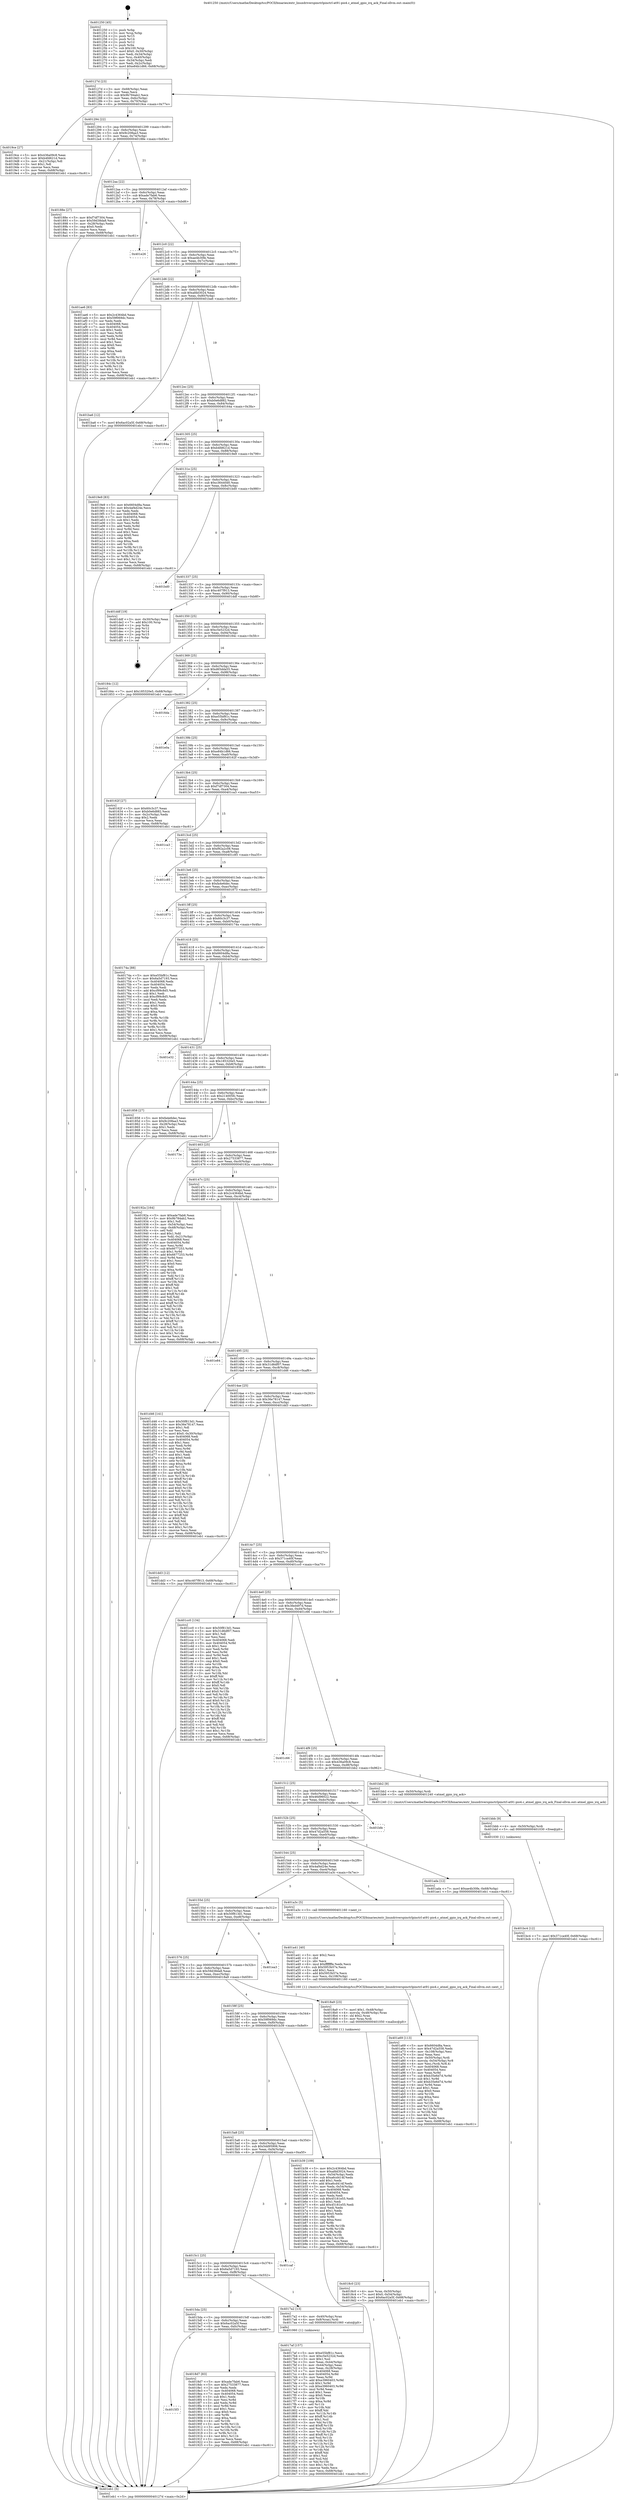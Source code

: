 digraph "0x401250" {
  label = "0x401250 (/mnt/c/Users/mathe/Desktop/tcc/POCII/binaries/extr_linuxdriverspinctrlpinctrl-at91-pio4.c_atmel_gpio_irq_ack_Final-ollvm.out::main(0))"
  labelloc = "t"
  node[shape=record]

  Entry [label="",width=0.3,height=0.3,shape=circle,fillcolor=black,style=filled]
  "0x40127d" [label="{
     0x40127d [23]\l
     | [instrs]\l
     &nbsp;&nbsp;0x40127d \<+3\>: mov -0x68(%rbp),%eax\l
     &nbsp;&nbsp;0x401280 \<+2\>: mov %eax,%ecx\l
     &nbsp;&nbsp;0x401282 \<+6\>: sub $0x9b784ab2,%ecx\l
     &nbsp;&nbsp;0x401288 \<+3\>: mov %eax,-0x6c(%rbp)\l
     &nbsp;&nbsp;0x40128b \<+3\>: mov %ecx,-0x70(%rbp)\l
     &nbsp;&nbsp;0x40128e \<+6\>: je 00000000004019ce \<main+0x77e\>\l
  }"]
  "0x4019ce" [label="{
     0x4019ce [27]\l
     | [instrs]\l
     &nbsp;&nbsp;0x4019ce \<+5\>: mov $0x436a09c8,%eax\l
     &nbsp;&nbsp;0x4019d3 \<+5\>: mov $0xb4fd621d,%ecx\l
     &nbsp;&nbsp;0x4019d8 \<+3\>: mov -0x21(%rbp),%dl\l
     &nbsp;&nbsp;0x4019db \<+3\>: test $0x1,%dl\l
     &nbsp;&nbsp;0x4019de \<+3\>: cmovne %ecx,%eax\l
     &nbsp;&nbsp;0x4019e1 \<+3\>: mov %eax,-0x68(%rbp)\l
     &nbsp;&nbsp;0x4019e4 \<+5\>: jmp 0000000000401eb1 \<main+0xc61\>\l
  }"]
  "0x401294" [label="{
     0x401294 [22]\l
     | [instrs]\l
     &nbsp;&nbsp;0x401294 \<+5\>: jmp 0000000000401299 \<main+0x49\>\l
     &nbsp;&nbsp;0x401299 \<+3\>: mov -0x6c(%rbp),%eax\l
     &nbsp;&nbsp;0x40129c \<+5\>: sub $0x9c208aa3,%eax\l
     &nbsp;&nbsp;0x4012a1 \<+3\>: mov %eax,-0x74(%rbp)\l
     &nbsp;&nbsp;0x4012a4 \<+6\>: je 000000000040188e \<main+0x63e\>\l
  }"]
  Exit [label="",width=0.3,height=0.3,shape=circle,fillcolor=black,style=filled,peripheries=2]
  "0x40188e" [label="{
     0x40188e [27]\l
     | [instrs]\l
     &nbsp;&nbsp;0x40188e \<+5\>: mov $0xf7df7304,%eax\l
     &nbsp;&nbsp;0x401893 \<+5\>: mov $0x59d38da8,%ecx\l
     &nbsp;&nbsp;0x401898 \<+3\>: mov -0x28(%rbp),%edx\l
     &nbsp;&nbsp;0x40189b \<+3\>: cmp $0x0,%edx\l
     &nbsp;&nbsp;0x40189e \<+3\>: cmove %ecx,%eax\l
     &nbsp;&nbsp;0x4018a1 \<+3\>: mov %eax,-0x68(%rbp)\l
     &nbsp;&nbsp;0x4018a4 \<+5\>: jmp 0000000000401eb1 \<main+0xc61\>\l
  }"]
  "0x4012aa" [label="{
     0x4012aa [22]\l
     | [instrs]\l
     &nbsp;&nbsp;0x4012aa \<+5\>: jmp 00000000004012af \<main+0x5f\>\l
     &nbsp;&nbsp;0x4012af \<+3\>: mov -0x6c(%rbp),%eax\l
     &nbsp;&nbsp;0x4012b2 \<+5\>: sub $0xade7fab6,%eax\l
     &nbsp;&nbsp;0x4012b7 \<+3\>: mov %eax,-0x78(%rbp)\l
     &nbsp;&nbsp;0x4012ba \<+6\>: je 0000000000401e26 \<main+0xbd6\>\l
  }"]
  "0x401bc4" [label="{
     0x401bc4 [12]\l
     | [instrs]\l
     &nbsp;&nbsp;0x401bc4 \<+7\>: movl $0x371ca40f,-0x68(%rbp)\l
     &nbsp;&nbsp;0x401bcb \<+5\>: jmp 0000000000401eb1 \<main+0xc61\>\l
  }"]
  "0x401e26" [label="{
     0x401e26\l
  }", style=dashed]
  "0x4012c0" [label="{
     0x4012c0 [22]\l
     | [instrs]\l
     &nbsp;&nbsp;0x4012c0 \<+5\>: jmp 00000000004012c5 \<main+0x75\>\l
     &nbsp;&nbsp;0x4012c5 \<+3\>: mov -0x6c(%rbp),%eax\l
     &nbsp;&nbsp;0x4012c8 \<+5\>: sub $0xae4b30fe,%eax\l
     &nbsp;&nbsp;0x4012cd \<+3\>: mov %eax,-0x7c(%rbp)\l
     &nbsp;&nbsp;0x4012d0 \<+6\>: je 0000000000401ae6 \<main+0x896\>\l
  }"]
  "0x401bbb" [label="{
     0x401bbb [9]\l
     | [instrs]\l
     &nbsp;&nbsp;0x401bbb \<+4\>: mov -0x50(%rbp),%rdi\l
     &nbsp;&nbsp;0x401bbf \<+5\>: call 0000000000401030 \<free@plt\>\l
     | [calls]\l
     &nbsp;&nbsp;0x401030 \{1\} (unknown)\l
  }"]
  "0x401ae6" [label="{
     0x401ae6 [83]\l
     | [instrs]\l
     &nbsp;&nbsp;0x401ae6 \<+5\>: mov $0x2c4364bd,%eax\l
     &nbsp;&nbsp;0x401aeb \<+5\>: mov $0x59f069dc,%ecx\l
     &nbsp;&nbsp;0x401af0 \<+2\>: xor %edx,%edx\l
     &nbsp;&nbsp;0x401af2 \<+7\>: mov 0x404068,%esi\l
     &nbsp;&nbsp;0x401af9 \<+7\>: mov 0x404054,%edi\l
     &nbsp;&nbsp;0x401b00 \<+3\>: sub $0x1,%edx\l
     &nbsp;&nbsp;0x401b03 \<+3\>: mov %esi,%r8d\l
     &nbsp;&nbsp;0x401b06 \<+3\>: add %edx,%r8d\l
     &nbsp;&nbsp;0x401b09 \<+4\>: imul %r8d,%esi\l
     &nbsp;&nbsp;0x401b0d \<+3\>: and $0x1,%esi\l
     &nbsp;&nbsp;0x401b10 \<+3\>: cmp $0x0,%esi\l
     &nbsp;&nbsp;0x401b13 \<+4\>: sete %r9b\l
     &nbsp;&nbsp;0x401b17 \<+3\>: cmp $0xa,%edi\l
     &nbsp;&nbsp;0x401b1a \<+4\>: setl %r10b\l
     &nbsp;&nbsp;0x401b1e \<+3\>: mov %r9b,%r11b\l
     &nbsp;&nbsp;0x401b21 \<+3\>: and %r10b,%r11b\l
     &nbsp;&nbsp;0x401b24 \<+3\>: xor %r10b,%r9b\l
     &nbsp;&nbsp;0x401b27 \<+3\>: or %r9b,%r11b\l
     &nbsp;&nbsp;0x401b2a \<+4\>: test $0x1,%r11b\l
     &nbsp;&nbsp;0x401b2e \<+3\>: cmovne %ecx,%eax\l
     &nbsp;&nbsp;0x401b31 \<+3\>: mov %eax,-0x68(%rbp)\l
     &nbsp;&nbsp;0x401b34 \<+5\>: jmp 0000000000401eb1 \<main+0xc61\>\l
  }"]
  "0x4012d6" [label="{
     0x4012d6 [22]\l
     | [instrs]\l
     &nbsp;&nbsp;0x4012d6 \<+5\>: jmp 00000000004012db \<main+0x8b\>\l
     &nbsp;&nbsp;0x4012db \<+3\>: mov -0x6c(%rbp),%eax\l
     &nbsp;&nbsp;0x4012de \<+5\>: sub $0xafdd3024,%eax\l
     &nbsp;&nbsp;0x4012e3 \<+3\>: mov %eax,-0x80(%rbp)\l
     &nbsp;&nbsp;0x4012e6 \<+6\>: je 0000000000401ba6 \<main+0x956\>\l
  }"]
  "0x401a69" [label="{
     0x401a69 [113]\l
     | [instrs]\l
     &nbsp;&nbsp;0x401a69 \<+5\>: mov $0x6604d8a,%ecx\l
     &nbsp;&nbsp;0x401a6e \<+5\>: mov $0x47d2a558,%edx\l
     &nbsp;&nbsp;0x401a73 \<+6\>: mov -0x108(%rbp),%esi\l
     &nbsp;&nbsp;0x401a79 \<+3\>: imul %eax,%esi\l
     &nbsp;&nbsp;0x401a7c \<+4\>: mov -0x50(%rbp),%rdi\l
     &nbsp;&nbsp;0x401a80 \<+4\>: movslq -0x54(%rbp),%r8\l
     &nbsp;&nbsp;0x401a84 \<+4\>: mov %esi,(%rdi,%r8,4)\l
     &nbsp;&nbsp;0x401a88 \<+7\>: mov 0x404068,%eax\l
     &nbsp;&nbsp;0x401a8f \<+7\>: mov 0x404054,%esi\l
     &nbsp;&nbsp;0x401a96 \<+3\>: mov %eax,%r9d\l
     &nbsp;&nbsp;0x401a99 \<+7\>: sub $0xb35e6d7d,%r9d\l
     &nbsp;&nbsp;0x401aa0 \<+4\>: sub $0x1,%r9d\l
     &nbsp;&nbsp;0x401aa4 \<+7\>: add $0xb35e6d7d,%r9d\l
     &nbsp;&nbsp;0x401aab \<+4\>: imul %r9d,%eax\l
     &nbsp;&nbsp;0x401aaf \<+3\>: and $0x1,%eax\l
     &nbsp;&nbsp;0x401ab2 \<+3\>: cmp $0x0,%eax\l
     &nbsp;&nbsp;0x401ab5 \<+4\>: sete %r10b\l
     &nbsp;&nbsp;0x401ab9 \<+3\>: cmp $0xa,%esi\l
     &nbsp;&nbsp;0x401abc \<+4\>: setl %r11b\l
     &nbsp;&nbsp;0x401ac0 \<+3\>: mov %r10b,%bl\l
     &nbsp;&nbsp;0x401ac3 \<+3\>: and %r11b,%bl\l
     &nbsp;&nbsp;0x401ac6 \<+3\>: xor %r11b,%r10b\l
     &nbsp;&nbsp;0x401ac9 \<+3\>: or %r10b,%bl\l
     &nbsp;&nbsp;0x401acc \<+3\>: test $0x1,%bl\l
     &nbsp;&nbsp;0x401acf \<+3\>: cmovne %edx,%ecx\l
     &nbsp;&nbsp;0x401ad2 \<+3\>: mov %ecx,-0x68(%rbp)\l
     &nbsp;&nbsp;0x401ad5 \<+5\>: jmp 0000000000401eb1 \<main+0xc61\>\l
  }"]
  "0x401ba6" [label="{
     0x401ba6 [12]\l
     | [instrs]\l
     &nbsp;&nbsp;0x401ba6 \<+7\>: movl $0x6ac02a5f,-0x68(%rbp)\l
     &nbsp;&nbsp;0x401bad \<+5\>: jmp 0000000000401eb1 \<main+0xc61\>\l
  }"]
  "0x4012ec" [label="{
     0x4012ec [25]\l
     | [instrs]\l
     &nbsp;&nbsp;0x4012ec \<+5\>: jmp 00000000004012f1 \<main+0xa1\>\l
     &nbsp;&nbsp;0x4012f1 \<+3\>: mov -0x6c(%rbp),%eax\l
     &nbsp;&nbsp;0x4012f4 \<+5\>: sub $0xb0e6d882,%eax\l
     &nbsp;&nbsp;0x4012f9 \<+6\>: mov %eax,-0x84(%rbp)\l
     &nbsp;&nbsp;0x4012ff \<+6\>: je 000000000040164a \<main+0x3fa\>\l
  }"]
  "0x401a41" [label="{
     0x401a41 [40]\l
     | [instrs]\l
     &nbsp;&nbsp;0x401a41 \<+5\>: mov $0x2,%ecx\l
     &nbsp;&nbsp;0x401a46 \<+1\>: cltd\l
     &nbsp;&nbsp;0x401a47 \<+2\>: idiv %ecx\l
     &nbsp;&nbsp;0x401a49 \<+6\>: imul $0xfffffffe,%edx,%ecx\l
     &nbsp;&nbsp;0x401a4f \<+6\>: sub $0x5953b57e,%ecx\l
     &nbsp;&nbsp;0x401a55 \<+3\>: add $0x1,%ecx\l
     &nbsp;&nbsp;0x401a58 \<+6\>: add $0x5953b57e,%ecx\l
     &nbsp;&nbsp;0x401a5e \<+6\>: mov %ecx,-0x108(%rbp)\l
     &nbsp;&nbsp;0x401a64 \<+5\>: call 0000000000401160 \<next_i\>\l
     | [calls]\l
     &nbsp;&nbsp;0x401160 \{1\} (/mnt/c/Users/mathe/Desktop/tcc/POCII/binaries/extr_linuxdriverspinctrlpinctrl-at91-pio4.c_atmel_gpio_irq_ack_Final-ollvm.out::next_i)\l
  }"]
  "0x40164a" [label="{
     0x40164a\l
  }", style=dashed]
  "0x401305" [label="{
     0x401305 [25]\l
     | [instrs]\l
     &nbsp;&nbsp;0x401305 \<+5\>: jmp 000000000040130a \<main+0xba\>\l
     &nbsp;&nbsp;0x40130a \<+3\>: mov -0x6c(%rbp),%eax\l
     &nbsp;&nbsp;0x40130d \<+5\>: sub $0xb4fd621d,%eax\l
     &nbsp;&nbsp;0x401312 \<+6\>: mov %eax,-0x88(%rbp)\l
     &nbsp;&nbsp;0x401318 \<+6\>: je 00000000004019e9 \<main+0x799\>\l
  }"]
  "0x4015f3" [label="{
     0x4015f3\l
  }", style=dashed]
  "0x4019e9" [label="{
     0x4019e9 [83]\l
     | [instrs]\l
     &nbsp;&nbsp;0x4019e9 \<+5\>: mov $0x6604d8a,%eax\l
     &nbsp;&nbsp;0x4019ee \<+5\>: mov $0x4af4d24e,%ecx\l
     &nbsp;&nbsp;0x4019f3 \<+2\>: xor %edx,%edx\l
     &nbsp;&nbsp;0x4019f5 \<+7\>: mov 0x404068,%esi\l
     &nbsp;&nbsp;0x4019fc \<+7\>: mov 0x404054,%edi\l
     &nbsp;&nbsp;0x401a03 \<+3\>: sub $0x1,%edx\l
     &nbsp;&nbsp;0x401a06 \<+3\>: mov %esi,%r8d\l
     &nbsp;&nbsp;0x401a09 \<+3\>: add %edx,%r8d\l
     &nbsp;&nbsp;0x401a0c \<+4\>: imul %r8d,%esi\l
     &nbsp;&nbsp;0x401a10 \<+3\>: and $0x1,%esi\l
     &nbsp;&nbsp;0x401a13 \<+3\>: cmp $0x0,%esi\l
     &nbsp;&nbsp;0x401a16 \<+4\>: sete %r9b\l
     &nbsp;&nbsp;0x401a1a \<+3\>: cmp $0xa,%edi\l
     &nbsp;&nbsp;0x401a1d \<+4\>: setl %r10b\l
     &nbsp;&nbsp;0x401a21 \<+3\>: mov %r9b,%r11b\l
     &nbsp;&nbsp;0x401a24 \<+3\>: and %r10b,%r11b\l
     &nbsp;&nbsp;0x401a27 \<+3\>: xor %r10b,%r9b\l
     &nbsp;&nbsp;0x401a2a \<+3\>: or %r9b,%r11b\l
     &nbsp;&nbsp;0x401a2d \<+4\>: test $0x1,%r11b\l
     &nbsp;&nbsp;0x401a31 \<+3\>: cmovne %ecx,%eax\l
     &nbsp;&nbsp;0x401a34 \<+3\>: mov %eax,-0x68(%rbp)\l
     &nbsp;&nbsp;0x401a37 \<+5\>: jmp 0000000000401eb1 \<main+0xc61\>\l
  }"]
  "0x40131e" [label="{
     0x40131e [25]\l
     | [instrs]\l
     &nbsp;&nbsp;0x40131e \<+5\>: jmp 0000000000401323 \<main+0xd3\>\l
     &nbsp;&nbsp;0x401323 \<+3\>: mov -0x6c(%rbp),%eax\l
     &nbsp;&nbsp;0x401326 \<+5\>: sub $0xc36440d0,%eax\l
     &nbsp;&nbsp;0x40132b \<+6\>: mov %eax,-0x8c(%rbp)\l
     &nbsp;&nbsp;0x401331 \<+6\>: je 0000000000401bd0 \<main+0x980\>\l
  }"]
  "0x4018d7" [label="{
     0x4018d7 [83]\l
     | [instrs]\l
     &nbsp;&nbsp;0x4018d7 \<+5\>: mov $0xade7fab6,%eax\l
     &nbsp;&nbsp;0x4018dc \<+5\>: mov $0x27533877,%ecx\l
     &nbsp;&nbsp;0x4018e1 \<+2\>: xor %edx,%edx\l
     &nbsp;&nbsp;0x4018e3 \<+7\>: mov 0x404068,%esi\l
     &nbsp;&nbsp;0x4018ea \<+7\>: mov 0x404054,%edi\l
     &nbsp;&nbsp;0x4018f1 \<+3\>: sub $0x1,%edx\l
     &nbsp;&nbsp;0x4018f4 \<+3\>: mov %esi,%r8d\l
     &nbsp;&nbsp;0x4018f7 \<+3\>: add %edx,%r8d\l
     &nbsp;&nbsp;0x4018fa \<+4\>: imul %r8d,%esi\l
     &nbsp;&nbsp;0x4018fe \<+3\>: and $0x1,%esi\l
     &nbsp;&nbsp;0x401901 \<+3\>: cmp $0x0,%esi\l
     &nbsp;&nbsp;0x401904 \<+4\>: sete %r9b\l
     &nbsp;&nbsp;0x401908 \<+3\>: cmp $0xa,%edi\l
     &nbsp;&nbsp;0x40190b \<+4\>: setl %r10b\l
     &nbsp;&nbsp;0x40190f \<+3\>: mov %r9b,%r11b\l
     &nbsp;&nbsp;0x401912 \<+3\>: and %r10b,%r11b\l
     &nbsp;&nbsp;0x401915 \<+3\>: xor %r10b,%r9b\l
     &nbsp;&nbsp;0x401918 \<+3\>: or %r9b,%r11b\l
     &nbsp;&nbsp;0x40191b \<+4\>: test $0x1,%r11b\l
     &nbsp;&nbsp;0x40191f \<+3\>: cmovne %ecx,%eax\l
     &nbsp;&nbsp;0x401922 \<+3\>: mov %eax,-0x68(%rbp)\l
     &nbsp;&nbsp;0x401925 \<+5\>: jmp 0000000000401eb1 \<main+0xc61\>\l
  }"]
  "0x401bd0" [label="{
     0x401bd0\l
  }", style=dashed]
  "0x401337" [label="{
     0x401337 [25]\l
     | [instrs]\l
     &nbsp;&nbsp;0x401337 \<+5\>: jmp 000000000040133c \<main+0xec\>\l
     &nbsp;&nbsp;0x40133c \<+3\>: mov -0x6c(%rbp),%eax\l
     &nbsp;&nbsp;0x40133f \<+5\>: sub $0xc407f913,%eax\l
     &nbsp;&nbsp;0x401344 \<+6\>: mov %eax,-0x90(%rbp)\l
     &nbsp;&nbsp;0x40134a \<+6\>: je 0000000000401ddf \<main+0xb8f\>\l
  }"]
  "0x4018c0" [label="{
     0x4018c0 [23]\l
     | [instrs]\l
     &nbsp;&nbsp;0x4018c0 \<+4\>: mov %rax,-0x50(%rbp)\l
     &nbsp;&nbsp;0x4018c4 \<+7\>: movl $0x0,-0x54(%rbp)\l
     &nbsp;&nbsp;0x4018cb \<+7\>: movl $0x6ac02a5f,-0x68(%rbp)\l
     &nbsp;&nbsp;0x4018d2 \<+5\>: jmp 0000000000401eb1 \<main+0xc61\>\l
  }"]
  "0x401ddf" [label="{
     0x401ddf [19]\l
     | [instrs]\l
     &nbsp;&nbsp;0x401ddf \<+3\>: mov -0x30(%rbp),%eax\l
     &nbsp;&nbsp;0x401de2 \<+7\>: add $0x100,%rsp\l
     &nbsp;&nbsp;0x401de9 \<+1\>: pop %rbx\l
     &nbsp;&nbsp;0x401dea \<+2\>: pop %r12\l
     &nbsp;&nbsp;0x401dec \<+2\>: pop %r14\l
     &nbsp;&nbsp;0x401dee \<+2\>: pop %r15\l
     &nbsp;&nbsp;0x401df0 \<+1\>: pop %rbp\l
     &nbsp;&nbsp;0x401df1 \<+1\>: ret\l
  }"]
  "0x401350" [label="{
     0x401350 [25]\l
     | [instrs]\l
     &nbsp;&nbsp;0x401350 \<+5\>: jmp 0000000000401355 \<main+0x105\>\l
     &nbsp;&nbsp;0x401355 \<+3\>: mov -0x6c(%rbp),%eax\l
     &nbsp;&nbsp;0x401358 \<+5\>: sub $0xc5e5232d,%eax\l
     &nbsp;&nbsp;0x40135d \<+6\>: mov %eax,-0x94(%rbp)\l
     &nbsp;&nbsp;0x401363 \<+6\>: je 000000000040184c \<main+0x5fc\>\l
  }"]
  "0x4017af" [label="{
     0x4017af [157]\l
     | [instrs]\l
     &nbsp;&nbsp;0x4017af \<+5\>: mov $0xe55bf81c,%ecx\l
     &nbsp;&nbsp;0x4017b4 \<+5\>: mov $0xc5e5232d,%edx\l
     &nbsp;&nbsp;0x4017b9 \<+3\>: mov $0x1,%sil\l
     &nbsp;&nbsp;0x4017bc \<+3\>: mov %eax,-0x44(%rbp)\l
     &nbsp;&nbsp;0x4017bf \<+3\>: mov -0x44(%rbp),%eax\l
     &nbsp;&nbsp;0x4017c2 \<+3\>: mov %eax,-0x28(%rbp)\l
     &nbsp;&nbsp;0x4017c5 \<+7\>: mov 0x404068,%eax\l
     &nbsp;&nbsp;0x4017cc \<+8\>: mov 0x404054,%r8d\l
     &nbsp;&nbsp;0x4017d4 \<+3\>: mov %eax,%r9d\l
     &nbsp;&nbsp;0x4017d7 \<+7\>: add $0xe3960403,%r9d\l
     &nbsp;&nbsp;0x4017de \<+4\>: sub $0x1,%r9d\l
     &nbsp;&nbsp;0x4017e2 \<+7\>: sub $0xe3960403,%r9d\l
     &nbsp;&nbsp;0x4017e9 \<+4\>: imul %r9d,%eax\l
     &nbsp;&nbsp;0x4017ed \<+3\>: and $0x1,%eax\l
     &nbsp;&nbsp;0x4017f0 \<+3\>: cmp $0x0,%eax\l
     &nbsp;&nbsp;0x4017f3 \<+4\>: sete %r10b\l
     &nbsp;&nbsp;0x4017f7 \<+4\>: cmp $0xa,%r8d\l
     &nbsp;&nbsp;0x4017fb \<+4\>: setl %r11b\l
     &nbsp;&nbsp;0x4017ff \<+3\>: mov %r10b,%bl\l
     &nbsp;&nbsp;0x401802 \<+3\>: xor $0xff,%bl\l
     &nbsp;&nbsp;0x401805 \<+3\>: mov %r11b,%r14b\l
     &nbsp;&nbsp;0x401808 \<+4\>: xor $0xff,%r14b\l
     &nbsp;&nbsp;0x40180c \<+4\>: xor $0x1,%sil\l
     &nbsp;&nbsp;0x401810 \<+3\>: mov %bl,%r15b\l
     &nbsp;&nbsp;0x401813 \<+4\>: and $0xff,%r15b\l
     &nbsp;&nbsp;0x401817 \<+3\>: and %sil,%r10b\l
     &nbsp;&nbsp;0x40181a \<+3\>: mov %r14b,%r12b\l
     &nbsp;&nbsp;0x40181d \<+4\>: and $0xff,%r12b\l
     &nbsp;&nbsp;0x401821 \<+3\>: and %sil,%r11b\l
     &nbsp;&nbsp;0x401824 \<+3\>: or %r10b,%r15b\l
     &nbsp;&nbsp;0x401827 \<+3\>: or %r11b,%r12b\l
     &nbsp;&nbsp;0x40182a \<+3\>: xor %r12b,%r15b\l
     &nbsp;&nbsp;0x40182d \<+3\>: or %r14b,%bl\l
     &nbsp;&nbsp;0x401830 \<+3\>: xor $0xff,%bl\l
     &nbsp;&nbsp;0x401833 \<+4\>: or $0x1,%sil\l
     &nbsp;&nbsp;0x401837 \<+3\>: and %sil,%bl\l
     &nbsp;&nbsp;0x40183a \<+3\>: or %bl,%r15b\l
     &nbsp;&nbsp;0x40183d \<+4\>: test $0x1,%r15b\l
     &nbsp;&nbsp;0x401841 \<+3\>: cmovne %edx,%ecx\l
     &nbsp;&nbsp;0x401844 \<+3\>: mov %ecx,-0x68(%rbp)\l
     &nbsp;&nbsp;0x401847 \<+5\>: jmp 0000000000401eb1 \<main+0xc61\>\l
  }"]
  "0x40184c" [label="{
     0x40184c [12]\l
     | [instrs]\l
     &nbsp;&nbsp;0x40184c \<+7\>: movl $0x185320e5,-0x68(%rbp)\l
     &nbsp;&nbsp;0x401853 \<+5\>: jmp 0000000000401eb1 \<main+0xc61\>\l
  }"]
  "0x401369" [label="{
     0x401369 [25]\l
     | [instrs]\l
     &nbsp;&nbsp;0x401369 \<+5\>: jmp 000000000040136e \<main+0x11e\>\l
     &nbsp;&nbsp;0x40136e \<+3\>: mov -0x6c(%rbp),%eax\l
     &nbsp;&nbsp;0x401371 \<+5\>: sub $0xd65dda55,%eax\l
     &nbsp;&nbsp;0x401376 \<+6\>: mov %eax,-0x98(%rbp)\l
     &nbsp;&nbsp;0x40137c \<+6\>: je 00000000004016da \<main+0x48a\>\l
  }"]
  "0x4015da" [label="{
     0x4015da [25]\l
     | [instrs]\l
     &nbsp;&nbsp;0x4015da \<+5\>: jmp 00000000004015df \<main+0x38f\>\l
     &nbsp;&nbsp;0x4015df \<+3\>: mov -0x6c(%rbp),%eax\l
     &nbsp;&nbsp;0x4015e2 \<+5\>: sub $0x6ac02a5f,%eax\l
     &nbsp;&nbsp;0x4015e7 \<+6\>: mov %eax,-0xfc(%rbp)\l
     &nbsp;&nbsp;0x4015ed \<+6\>: je 00000000004018d7 \<main+0x687\>\l
  }"]
  "0x4016da" [label="{
     0x4016da\l
  }", style=dashed]
  "0x401382" [label="{
     0x401382 [25]\l
     | [instrs]\l
     &nbsp;&nbsp;0x401382 \<+5\>: jmp 0000000000401387 \<main+0x137\>\l
     &nbsp;&nbsp;0x401387 \<+3\>: mov -0x6c(%rbp),%eax\l
     &nbsp;&nbsp;0x40138a \<+5\>: sub $0xe55bf81c,%eax\l
     &nbsp;&nbsp;0x40138f \<+6\>: mov %eax,-0x9c(%rbp)\l
     &nbsp;&nbsp;0x401395 \<+6\>: je 0000000000401e0a \<main+0xbba\>\l
  }"]
  "0x4017a2" [label="{
     0x4017a2 [13]\l
     | [instrs]\l
     &nbsp;&nbsp;0x4017a2 \<+4\>: mov -0x40(%rbp),%rax\l
     &nbsp;&nbsp;0x4017a6 \<+4\>: mov 0x8(%rax),%rdi\l
     &nbsp;&nbsp;0x4017aa \<+5\>: call 0000000000401060 \<atoi@plt\>\l
     | [calls]\l
     &nbsp;&nbsp;0x401060 \{1\} (unknown)\l
  }"]
  "0x401e0a" [label="{
     0x401e0a\l
  }", style=dashed]
  "0x40139b" [label="{
     0x40139b [25]\l
     | [instrs]\l
     &nbsp;&nbsp;0x40139b \<+5\>: jmp 00000000004013a0 \<main+0x150\>\l
     &nbsp;&nbsp;0x4013a0 \<+3\>: mov -0x6c(%rbp),%eax\l
     &nbsp;&nbsp;0x4013a3 \<+5\>: sub $0xe84b1d66,%eax\l
     &nbsp;&nbsp;0x4013a8 \<+6\>: mov %eax,-0xa0(%rbp)\l
     &nbsp;&nbsp;0x4013ae \<+6\>: je 000000000040162f \<main+0x3df\>\l
  }"]
  "0x4015c1" [label="{
     0x4015c1 [25]\l
     | [instrs]\l
     &nbsp;&nbsp;0x4015c1 \<+5\>: jmp 00000000004015c6 \<main+0x376\>\l
     &nbsp;&nbsp;0x4015c6 \<+3\>: mov -0x6c(%rbp),%eax\l
     &nbsp;&nbsp;0x4015c9 \<+5\>: sub $0x6a5d7193,%eax\l
     &nbsp;&nbsp;0x4015ce \<+6\>: mov %eax,-0xf8(%rbp)\l
     &nbsp;&nbsp;0x4015d4 \<+6\>: je 00000000004017a2 \<main+0x552\>\l
  }"]
  "0x40162f" [label="{
     0x40162f [27]\l
     | [instrs]\l
     &nbsp;&nbsp;0x40162f \<+5\>: mov $0x60c3c37,%eax\l
     &nbsp;&nbsp;0x401634 \<+5\>: mov $0xb0e6d882,%ecx\l
     &nbsp;&nbsp;0x401639 \<+3\>: mov -0x2c(%rbp),%edx\l
     &nbsp;&nbsp;0x40163c \<+3\>: cmp $0x2,%edx\l
     &nbsp;&nbsp;0x40163f \<+3\>: cmovne %ecx,%eax\l
     &nbsp;&nbsp;0x401642 \<+3\>: mov %eax,-0x68(%rbp)\l
     &nbsp;&nbsp;0x401645 \<+5\>: jmp 0000000000401eb1 \<main+0xc61\>\l
  }"]
  "0x4013b4" [label="{
     0x4013b4 [25]\l
     | [instrs]\l
     &nbsp;&nbsp;0x4013b4 \<+5\>: jmp 00000000004013b9 \<main+0x169\>\l
     &nbsp;&nbsp;0x4013b9 \<+3\>: mov -0x6c(%rbp),%eax\l
     &nbsp;&nbsp;0x4013bc \<+5\>: sub $0xf7df7304,%eax\l
     &nbsp;&nbsp;0x4013c1 \<+6\>: mov %eax,-0xa4(%rbp)\l
     &nbsp;&nbsp;0x4013c7 \<+6\>: je 0000000000401ca3 \<main+0xa53\>\l
  }"]
  "0x401eb1" [label="{
     0x401eb1 [5]\l
     | [instrs]\l
     &nbsp;&nbsp;0x401eb1 \<+5\>: jmp 000000000040127d \<main+0x2d\>\l
  }"]
  "0x401250" [label="{
     0x401250 [45]\l
     | [instrs]\l
     &nbsp;&nbsp;0x401250 \<+1\>: push %rbp\l
     &nbsp;&nbsp;0x401251 \<+3\>: mov %rsp,%rbp\l
     &nbsp;&nbsp;0x401254 \<+2\>: push %r15\l
     &nbsp;&nbsp;0x401256 \<+2\>: push %r14\l
     &nbsp;&nbsp;0x401258 \<+2\>: push %r12\l
     &nbsp;&nbsp;0x40125a \<+1\>: push %rbx\l
     &nbsp;&nbsp;0x40125b \<+7\>: sub $0x100,%rsp\l
     &nbsp;&nbsp;0x401262 \<+7\>: movl $0x0,-0x30(%rbp)\l
     &nbsp;&nbsp;0x401269 \<+3\>: mov %edi,-0x34(%rbp)\l
     &nbsp;&nbsp;0x40126c \<+4\>: mov %rsi,-0x40(%rbp)\l
     &nbsp;&nbsp;0x401270 \<+3\>: mov -0x34(%rbp),%edi\l
     &nbsp;&nbsp;0x401273 \<+3\>: mov %edi,-0x2c(%rbp)\l
     &nbsp;&nbsp;0x401276 \<+7\>: movl $0xe84b1d66,-0x68(%rbp)\l
  }"]
  "0x401caf" [label="{
     0x401caf\l
  }", style=dashed]
  "0x401ca3" [label="{
     0x401ca3\l
  }", style=dashed]
  "0x4013cd" [label="{
     0x4013cd [25]\l
     | [instrs]\l
     &nbsp;&nbsp;0x4013cd \<+5\>: jmp 00000000004013d2 \<main+0x182\>\l
     &nbsp;&nbsp;0x4013d2 \<+3\>: mov -0x6c(%rbp),%eax\l
     &nbsp;&nbsp;0x4013d5 \<+5\>: sub $0xf92a2c08,%eax\l
     &nbsp;&nbsp;0x4013da \<+6\>: mov %eax,-0xa8(%rbp)\l
     &nbsp;&nbsp;0x4013e0 \<+6\>: je 0000000000401c85 \<main+0xa35\>\l
  }"]
  "0x4015a8" [label="{
     0x4015a8 [25]\l
     | [instrs]\l
     &nbsp;&nbsp;0x4015a8 \<+5\>: jmp 00000000004015ad \<main+0x35d\>\l
     &nbsp;&nbsp;0x4015ad \<+3\>: mov -0x6c(%rbp),%eax\l
     &nbsp;&nbsp;0x4015b0 \<+5\>: sub $0x5dd95906,%eax\l
     &nbsp;&nbsp;0x4015b5 \<+6\>: mov %eax,-0xf4(%rbp)\l
     &nbsp;&nbsp;0x4015bb \<+6\>: je 0000000000401caf \<main+0xa5f\>\l
  }"]
  "0x401c85" [label="{
     0x401c85\l
  }", style=dashed]
  "0x4013e6" [label="{
     0x4013e6 [25]\l
     | [instrs]\l
     &nbsp;&nbsp;0x4013e6 \<+5\>: jmp 00000000004013eb \<main+0x19b\>\l
     &nbsp;&nbsp;0x4013eb \<+3\>: mov -0x6c(%rbp),%eax\l
     &nbsp;&nbsp;0x4013ee \<+5\>: sub $0xfa4e6dec,%eax\l
     &nbsp;&nbsp;0x4013f3 \<+6\>: mov %eax,-0xac(%rbp)\l
     &nbsp;&nbsp;0x4013f9 \<+6\>: je 0000000000401873 \<main+0x623\>\l
  }"]
  "0x401b39" [label="{
     0x401b39 [109]\l
     | [instrs]\l
     &nbsp;&nbsp;0x401b39 \<+5\>: mov $0x2c4364bd,%eax\l
     &nbsp;&nbsp;0x401b3e \<+5\>: mov $0xafdd3024,%ecx\l
     &nbsp;&nbsp;0x401b43 \<+3\>: mov -0x54(%rbp),%edx\l
     &nbsp;&nbsp;0x401b46 \<+6\>: sub $0xa6cd414f,%edx\l
     &nbsp;&nbsp;0x401b4c \<+3\>: add $0x1,%edx\l
     &nbsp;&nbsp;0x401b4f \<+6\>: add $0xa6cd414f,%edx\l
     &nbsp;&nbsp;0x401b55 \<+3\>: mov %edx,-0x54(%rbp)\l
     &nbsp;&nbsp;0x401b58 \<+7\>: mov 0x404068,%edx\l
     &nbsp;&nbsp;0x401b5f \<+7\>: mov 0x404054,%esi\l
     &nbsp;&nbsp;0x401b66 \<+2\>: mov %edx,%edi\l
     &nbsp;&nbsp;0x401b68 \<+6\>: sub $0x45181e55,%edi\l
     &nbsp;&nbsp;0x401b6e \<+3\>: sub $0x1,%edi\l
     &nbsp;&nbsp;0x401b71 \<+6\>: add $0x45181e55,%edi\l
     &nbsp;&nbsp;0x401b77 \<+3\>: imul %edi,%edx\l
     &nbsp;&nbsp;0x401b7a \<+3\>: and $0x1,%edx\l
     &nbsp;&nbsp;0x401b7d \<+3\>: cmp $0x0,%edx\l
     &nbsp;&nbsp;0x401b80 \<+4\>: sete %r8b\l
     &nbsp;&nbsp;0x401b84 \<+3\>: cmp $0xa,%esi\l
     &nbsp;&nbsp;0x401b87 \<+4\>: setl %r9b\l
     &nbsp;&nbsp;0x401b8b \<+3\>: mov %r8b,%r10b\l
     &nbsp;&nbsp;0x401b8e \<+3\>: and %r9b,%r10b\l
     &nbsp;&nbsp;0x401b91 \<+3\>: xor %r9b,%r8b\l
     &nbsp;&nbsp;0x401b94 \<+3\>: or %r8b,%r10b\l
     &nbsp;&nbsp;0x401b97 \<+4\>: test $0x1,%r10b\l
     &nbsp;&nbsp;0x401b9b \<+3\>: cmovne %ecx,%eax\l
     &nbsp;&nbsp;0x401b9e \<+3\>: mov %eax,-0x68(%rbp)\l
     &nbsp;&nbsp;0x401ba1 \<+5\>: jmp 0000000000401eb1 \<main+0xc61\>\l
  }"]
  "0x401873" [label="{
     0x401873\l
  }", style=dashed]
  "0x4013ff" [label="{
     0x4013ff [25]\l
     | [instrs]\l
     &nbsp;&nbsp;0x4013ff \<+5\>: jmp 0000000000401404 \<main+0x1b4\>\l
     &nbsp;&nbsp;0x401404 \<+3\>: mov -0x6c(%rbp),%eax\l
     &nbsp;&nbsp;0x401407 \<+5\>: sub $0x60c3c37,%eax\l
     &nbsp;&nbsp;0x40140c \<+6\>: mov %eax,-0xb0(%rbp)\l
     &nbsp;&nbsp;0x401412 \<+6\>: je 000000000040174a \<main+0x4fa\>\l
  }"]
  "0x40158f" [label="{
     0x40158f [25]\l
     | [instrs]\l
     &nbsp;&nbsp;0x40158f \<+5\>: jmp 0000000000401594 \<main+0x344\>\l
     &nbsp;&nbsp;0x401594 \<+3\>: mov -0x6c(%rbp),%eax\l
     &nbsp;&nbsp;0x401597 \<+5\>: sub $0x59f069dc,%eax\l
     &nbsp;&nbsp;0x40159c \<+6\>: mov %eax,-0xf0(%rbp)\l
     &nbsp;&nbsp;0x4015a2 \<+6\>: je 0000000000401b39 \<main+0x8e9\>\l
  }"]
  "0x40174a" [label="{
     0x40174a [88]\l
     | [instrs]\l
     &nbsp;&nbsp;0x40174a \<+5\>: mov $0xe55bf81c,%eax\l
     &nbsp;&nbsp;0x40174f \<+5\>: mov $0x6a5d7193,%ecx\l
     &nbsp;&nbsp;0x401754 \<+7\>: mov 0x404068,%edx\l
     &nbsp;&nbsp;0x40175b \<+7\>: mov 0x404054,%esi\l
     &nbsp;&nbsp;0x401762 \<+2\>: mov %edx,%edi\l
     &nbsp;&nbsp;0x401764 \<+6\>: add $0xcf99c8d5,%edi\l
     &nbsp;&nbsp;0x40176a \<+3\>: sub $0x1,%edi\l
     &nbsp;&nbsp;0x40176d \<+6\>: sub $0xcf99c8d5,%edi\l
     &nbsp;&nbsp;0x401773 \<+3\>: imul %edi,%edx\l
     &nbsp;&nbsp;0x401776 \<+3\>: and $0x1,%edx\l
     &nbsp;&nbsp;0x401779 \<+3\>: cmp $0x0,%edx\l
     &nbsp;&nbsp;0x40177c \<+4\>: sete %r8b\l
     &nbsp;&nbsp;0x401780 \<+3\>: cmp $0xa,%esi\l
     &nbsp;&nbsp;0x401783 \<+4\>: setl %r9b\l
     &nbsp;&nbsp;0x401787 \<+3\>: mov %r8b,%r10b\l
     &nbsp;&nbsp;0x40178a \<+3\>: and %r9b,%r10b\l
     &nbsp;&nbsp;0x40178d \<+3\>: xor %r9b,%r8b\l
     &nbsp;&nbsp;0x401790 \<+3\>: or %r8b,%r10b\l
     &nbsp;&nbsp;0x401793 \<+4\>: test $0x1,%r10b\l
     &nbsp;&nbsp;0x401797 \<+3\>: cmovne %ecx,%eax\l
     &nbsp;&nbsp;0x40179a \<+3\>: mov %eax,-0x68(%rbp)\l
     &nbsp;&nbsp;0x40179d \<+5\>: jmp 0000000000401eb1 \<main+0xc61\>\l
  }"]
  "0x401418" [label="{
     0x401418 [25]\l
     | [instrs]\l
     &nbsp;&nbsp;0x401418 \<+5\>: jmp 000000000040141d \<main+0x1cd\>\l
     &nbsp;&nbsp;0x40141d \<+3\>: mov -0x6c(%rbp),%eax\l
     &nbsp;&nbsp;0x401420 \<+5\>: sub $0x6604d8a,%eax\l
     &nbsp;&nbsp;0x401425 \<+6\>: mov %eax,-0xb4(%rbp)\l
     &nbsp;&nbsp;0x40142b \<+6\>: je 0000000000401e32 \<main+0xbe2\>\l
  }"]
  "0x4018a9" [label="{
     0x4018a9 [23]\l
     | [instrs]\l
     &nbsp;&nbsp;0x4018a9 \<+7\>: movl $0x1,-0x48(%rbp)\l
     &nbsp;&nbsp;0x4018b0 \<+4\>: movslq -0x48(%rbp),%rax\l
     &nbsp;&nbsp;0x4018b4 \<+4\>: shl $0x2,%rax\l
     &nbsp;&nbsp;0x4018b8 \<+3\>: mov %rax,%rdi\l
     &nbsp;&nbsp;0x4018bb \<+5\>: call 0000000000401050 \<malloc@plt\>\l
     | [calls]\l
     &nbsp;&nbsp;0x401050 \{1\} (unknown)\l
  }"]
  "0x401e32" [label="{
     0x401e32\l
  }", style=dashed]
  "0x401431" [label="{
     0x401431 [25]\l
     | [instrs]\l
     &nbsp;&nbsp;0x401431 \<+5\>: jmp 0000000000401436 \<main+0x1e6\>\l
     &nbsp;&nbsp;0x401436 \<+3\>: mov -0x6c(%rbp),%eax\l
     &nbsp;&nbsp;0x401439 \<+5\>: sub $0x185320e5,%eax\l
     &nbsp;&nbsp;0x40143e \<+6\>: mov %eax,-0xb8(%rbp)\l
     &nbsp;&nbsp;0x401444 \<+6\>: je 0000000000401858 \<main+0x608\>\l
  }"]
  "0x401576" [label="{
     0x401576 [25]\l
     | [instrs]\l
     &nbsp;&nbsp;0x401576 \<+5\>: jmp 000000000040157b \<main+0x32b\>\l
     &nbsp;&nbsp;0x40157b \<+3\>: mov -0x6c(%rbp),%eax\l
     &nbsp;&nbsp;0x40157e \<+5\>: sub $0x59d38da8,%eax\l
     &nbsp;&nbsp;0x401583 \<+6\>: mov %eax,-0xec(%rbp)\l
     &nbsp;&nbsp;0x401589 \<+6\>: je 00000000004018a9 \<main+0x659\>\l
  }"]
  "0x401858" [label="{
     0x401858 [27]\l
     | [instrs]\l
     &nbsp;&nbsp;0x401858 \<+5\>: mov $0xfa4e6dec,%eax\l
     &nbsp;&nbsp;0x40185d \<+5\>: mov $0x9c208aa3,%ecx\l
     &nbsp;&nbsp;0x401862 \<+3\>: mov -0x28(%rbp),%edx\l
     &nbsp;&nbsp;0x401865 \<+3\>: cmp $0x1,%edx\l
     &nbsp;&nbsp;0x401868 \<+3\>: cmovl %ecx,%eax\l
     &nbsp;&nbsp;0x40186b \<+3\>: mov %eax,-0x68(%rbp)\l
     &nbsp;&nbsp;0x40186e \<+5\>: jmp 0000000000401eb1 \<main+0xc61\>\l
  }"]
  "0x40144a" [label="{
     0x40144a [25]\l
     | [instrs]\l
     &nbsp;&nbsp;0x40144a \<+5\>: jmp 000000000040144f \<main+0x1ff\>\l
     &nbsp;&nbsp;0x40144f \<+3\>: mov -0x6c(%rbp),%eax\l
     &nbsp;&nbsp;0x401452 \<+5\>: sub $0x214005fc,%eax\l
     &nbsp;&nbsp;0x401457 \<+6\>: mov %eax,-0xbc(%rbp)\l
     &nbsp;&nbsp;0x40145d \<+6\>: je 000000000040173e \<main+0x4ee\>\l
  }"]
  "0x401ea3" [label="{
     0x401ea3\l
  }", style=dashed]
  "0x40173e" [label="{
     0x40173e\l
  }", style=dashed]
  "0x401463" [label="{
     0x401463 [25]\l
     | [instrs]\l
     &nbsp;&nbsp;0x401463 \<+5\>: jmp 0000000000401468 \<main+0x218\>\l
     &nbsp;&nbsp;0x401468 \<+3\>: mov -0x6c(%rbp),%eax\l
     &nbsp;&nbsp;0x40146b \<+5\>: sub $0x27533877,%eax\l
     &nbsp;&nbsp;0x401470 \<+6\>: mov %eax,-0xc0(%rbp)\l
     &nbsp;&nbsp;0x401476 \<+6\>: je 000000000040192a \<main+0x6da\>\l
  }"]
  "0x40155d" [label="{
     0x40155d [25]\l
     | [instrs]\l
     &nbsp;&nbsp;0x40155d \<+5\>: jmp 0000000000401562 \<main+0x312\>\l
     &nbsp;&nbsp;0x401562 \<+3\>: mov -0x6c(%rbp),%eax\l
     &nbsp;&nbsp;0x401565 \<+5\>: sub $0x50f813d1,%eax\l
     &nbsp;&nbsp;0x40156a \<+6\>: mov %eax,-0xe8(%rbp)\l
     &nbsp;&nbsp;0x401570 \<+6\>: je 0000000000401ea3 \<main+0xc53\>\l
  }"]
  "0x40192a" [label="{
     0x40192a [164]\l
     | [instrs]\l
     &nbsp;&nbsp;0x40192a \<+5\>: mov $0xade7fab6,%eax\l
     &nbsp;&nbsp;0x40192f \<+5\>: mov $0x9b784ab2,%ecx\l
     &nbsp;&nbsp;0x401934 \<+2\>: mov $0x1,%dl\l
     &nbsp;&nbsp;0x401936 \<+3\>: mov -0x54(%rbp),%esi\l
     &nbsp;&nbsp;0x401939 \<+3\>: cmp -0x48(%rbp),%esi\l
     &nbsp;&nbsp;0x40193c \<+4\>: setl %dil\l
     &nbsp;&nbsp;0x401940 \<+4\>: and $0x1,%dil\l
     &nbsp;&nbsp;0x401944 \<+4\>: mov %dil,-0x21(%rbp)\l
     &nbsp;&nbsp;0x401948 \<+7\>: mov 0x404068,%esi\l
     &nbsp;&nbsp;0x40194f \<+8\>: mov 0x404054,%r8d\l
     &nbsp;&nbsp;0x401957 \<+3\>: mov %esi,%r9d\l
     &nbsp;&nbsp;0x40195a \<+7\>: sub $0x6677253,%r9d\l
     &nbsp;&nbsp;0x401961 \<+4\>: sub $0x1,%r9d\l
     &nbsp;&nbsp;0x401965 \<+7\>: add $0x6677253,%r9d\l
     &nbsp;&nbsp;0x40196c \<+4\>: imul %r9d,%esi\l
     &nbsp;&nbsp;0x401970 \<+3\>: and $0x1,%esi\l
     &nbsp;&nbsp;0x401973 \<+3\>: cmp $0x0,%esi\l
     &nbsp;&nbsp;0x401976 \<+4\>: sete %dil\l
     &nbsp;&nbsp;0x40197a \<+4\>: cmp $0xa,%r8d\l
     &nbsp;&nbsp;0x40197e \<+4\>: setl %r10b\l
     &nbsp;&nbsp;0x401982 \<+3\>: mov %dil,%r11b\l
     &nbsp;&nbsp;0x401985 \<+4\>: xor $0xff,%r11b\l
     &nbsp;&nbsp;0x401989 \<+3\>: mov %r10b,%bl\l
     &nbsp;&nbsp;0x40198c \<+3\>: xor $0xff,%bl\l
     &nbsp;&nbsp;0x40198f \<+3\>: xor $0x1,%dl\l
     &nbsp;&nbsp;0x401992 \<+3\>: mov %r11b,%r14b\l
     &nbsp;&nbsp;0x401995 \<+4\>: and $0xff,%r14b\l
     &nbsp;&nbsp;0x401999 \<+3\>: and %dl,%dil\l
     &nbsp;&nbsp;0x40199c \<+3\>: mov %bl,%r15b\l
     &nbsp;&nbsp;0x40199f \<+4\>: and $0xff,%r15b\l
     &nbsp;&nbsp;0x4019a3 \<+3\>: and %dl,%r10b\l
     &nbsp;&nbsp;0x4019a6 \<+3\>: or %dil,%r14b\l
     &nbsp;&nbsp;0x4019a9 \<+3\>: or %r10b,%r15b\l
     &nbsp;&nbsp;0x4019ac \<+3\>: xor %r15b,%r14b\l
     &nbsp;&nbsp;0x4019af \<+3\>: or %bl,%r11b\l
     &nbsp;&nbsp;0x4019b2 \<+4\>: xor $0xff,%r11b\l
     &nbsp;&nbsp;0x4019b6 \<+3\>: or $0x1,%dl\l
     &nbsp;&nbsp;0x4019b9 \<+3\>: and %dl,%r11b\l
     &nbsp;&nbsp;0x4019bc \<+3\>: or %r11b,%r14b\l
     &nbsp;&nbsp;0x4019bf \<+4\>: test $0x1,%r14b\l
     &nbsp;&nbsp;0x4019c3 \<+3\>: cmovne %ecx,%eax\l
     &nbsp;&nbsp;0x4019c6 \<+3\>: mov %eax,-0x68(%rbp)\l
     &nbsp;&nbsp;0x4019c9 \<+5\>: jmp 0000000000401eb1 \<main+0xc61\>\l
  }"]
  "0x40147c" [label="{
     0x40147c [25]\l
     | [instrs]\l
     &nbsp;&nbsp;0x40147c \<+5\>: jmp 0000000000401481 \<main+0x231\>\l
     &nbsp;&nbsp;0x401481 \<+3\>: mov -0x6c(%rbp),%eax\l
     &nbsp;&nbsp;0x401484 \<+5\>: sub $0x2c4364bd,%eax\l
     &nbsp;&nbsp;0x401489 \<+6\>: mov %eax,-0xc4(%rbp)\l
     &nbsp;&nbsp;0x40148f \<+6\>: je 0000000000401e84 \<main+0xc34\>\l
  }"]
  "0x401a3c" [label="{
     0x401a3c [5]\l
     | [instrs]\l
     &nbsp;&nbsp;0x401a3c \<+5\>: call 0000000000401160 \<next_i\>\l
     | [calls]\l
     &nbsp;&nbsp;0x401160 \{1\} (/mnt/c/Users/mathe/Desktop/tcc/POCII/binaries/extr_linuxdriverspinctrlpinctrl-at91-pio4.c_atmel_gpio_irq_ack_Final-ollvm.out::next_i)\l
  }"]
  "0x401e84" [label="{
     0x401e84\l
  }", style=dashed]
  "0x401495" [label="{
     0x401495 [25]\l
     | [instrs]\l
     &nbsp;&nbsp;0x401495 \<+5\>: jmp 000000000040149a \<main+0x24a\>\l
     &nbsp;&nbsp;0x40149a \<+3\>: mov -0x6c(%rbp),%eax\l
     &nbsp;&nbsp;0x40149d \<+5\>: sub $0x31d6df07,%eax\l
     &nbsp;&nbsp;0x4014a2 \<+6\>: mov %eax,-0xc8(%rbp)\l
     &nbsp;&nbsp;0x4014a8 \<+6\>: je 0000000000401d46 \<main+0xaf6\>\l
  }"]
  "0x401544" [label="{
     0x401544 [25]\l
     | [instrs]\l
     &nbsp;&nbsp;0x401544 \<+5\>: jmp 0000000000401549 \<main+0x2f9\>\l
     &nbsp;&nbsp;0x401549 \<+3\>: mov -0x6c(%rbp),%eax\l
     &nbsp;&nbsp;0x40154c \<+5\>: sub $0x4af4d24e,%eax\l
     &nbsp;&nbsp;0x401551 \<+6\>: mov %eax,-0xe4(%rbp)\l
     &nbsp;&nbsp;0x401557 \<+6\>: je 0000000000401a3c \<main+0x7ec\>\l
  }"]
  "0x401d46" [label="{
     0x401d46 [141]\l
     | [instrs]\l
     &nbsp;&nbsp;0x401d46 \<+5\>: mov $0x50f813d1,%eax\l
     &nbsp;&nbsp;0x401d4b \<+5\>: mov $0x36e78147,%ecx\l
     &nbsp;&nbsp;0x401d50 \<+2\>: mov $0x1,%dl\l
     &nbsp;&nbsp;0x401d52 \<+2\>: xor %esi,%esi\l
     &nbsp;&nbsp;0x401d54 \<+7\>: movl $0x0,-0x30(%rbp)\l
     &nbsp;&nbsp;0x401d5b \<+7\>: mov 0x404068,%edi\l
     &nbsp;&nbsp;0x401d62 \<+8\>: mov 0x404054,%r8d\l
     &nbsp;&nbsp;0x401d6a \<+3\>: sub $0x1,%esi\l
     &nbsp;&nbsp;0x401d6d \<+3\>: mov %edi,%r9d\l
     &nbsp;&nbsp;0x401d70 \<+3\>: add %esi,%r9d\l
     &nbsp;&nbsp;0x401d73 \<+4\>: imul %r9d,%edi\l
     &nbsp;&nbsp;0x401d77 \<+3\>: and $0x1,%edi\l
     &nbsp;&nbsp;0x401d7a \<+3\>: cmp $0x0,%edi\l
     &nbsp;&nbsp;0x401d7d \<+4\>: sete %r10b\l
     &nbsp;&nbsp;0x401d81 \<+4\>: cmp $0xa,%r8d\l
     &nbsp;&nbsp;0x401d85 \<+4\>: setl %r11b\l
     &nbsp;&nbsp;0x401d89 \<+3\>: mov %r10b,%bl\l
     &nbsp;&nbsp;0x401d8c \<+3\>: xor $0xff,%bl\l
     &nbsp;&nbsp;0x401d8f \<+3\>: mov %r11b,%r14b\l
     &nbsp;&nbsp;0x401d92 \<+4\>: xor $0xff,%r14b\l
     &nbsp;&nbsp;0x401d96 \<+3\>: xor $0x0,%dl\l
     &nbsp;&nbsp;0x401d99 \<+3\>: mov %bl,%r15b\l
     &nbsp;&nbsp;0x401d9c \<+4\>: and $0x0,%r15b\l
     &nbsp;&nbsp;0x401da0 \<+3\>: and %dl,%r10b\l
     &nbsp;&nbsp;0x401da3 \<+3\>: mov %r14b,%r12b\l
     &nbsp;&nbsp;0x401da6 \<+4\>: and $0x0,%r12b\l
     &nbsp;&nbsp;0x401daa \<+3\>: and %dl,%r11b\l
     &nbsp;&nbsp;0x401dad \<+3\>: or %r10b,%r15b\l
     &nbsp;&nbsp;0x401db0 \<+3\>: or %r11b,%r12b\l
     &nbsp;&nbsp;0x401db3 \<+3\>: xor %r12b,%r15b\l
     &nbsp;&nbsp;0x401db6 \<+3\>: or %r14b,%bl\l
     &nbsp;&nbsp;0x401db9 \<+3\>: xor $0xff,%bl\l
     &nbsp;&nbsp;0x401dbc \<+3\>: or $0x0,%dl\l
     &nbsp;&nbsp;0x401dbf \<+2\>: and %dl,%bl\l
     &nbsp;&nbsp;0x401dc1 \<+3\>: or %bl,%r15b\l
     &nbsp;&nbsp;0x401dc4 \<+4\>: test $0x1,%r15b\l
     &nbsp;&nbsp;0x401dc8 \<+3\>: cmovne %ecx,%eax\l
     &nbsp;&nbsp;0x401dcb \<+3\>: mov %eax,-0x68(%rbp)\l
     &nbsp;&nbsp;0x401dce \<+5\>: jmp 0000000000401eb1 \<main+0xc61\>\l
  }"]
  "0x4014ae" [label="{
     0x4014ae [25]\l
     | [instrs]\l
     &nbsp;&nbsp;0x4014ae \<+5\>: jmp 00000000004014b3 \<main+0x263\>\l
     &nbsp;&nbsp;0x4014b3 \<+3\>: mov -0x6c(%rbp),%eax\l
     &nbsp;&nbsp;0x4014b6 \<+5\>: sub $0x36e78147,%eax\l
     &nbsp;&nbsp;0x4014bb \<+6\>: mov %eax,-0xcc(%rbp)\l
     &nbsp;&nbsp;0x4014c1 \<+6\>: je 0000000000401dd3 \<main+0xb83\>\l
  }"]
  "0x401ada" [label="{
     0x401ada [12]\l
     | [instrs]\l
     &nbsp;&nbsp;0x401ada \<+7\>: movl $0xae4b30fe,-0x68(%rbp)\l
     &nbsp;&nbsp;0x401ae1 \<+5\>: jmp 0000000000401eb1 \<main+0xc61\>\l
  }"]
  "0x401dd3" [label="{
     0x401dd3 [12]\l
     | [instrs]\l
     &nbsp;&nbsp;0x401dd3 \<+7\>: movl $0xc407f913,-0x68(%rbp)\l
     &nbsp;&nbsp;0x401dda \<+5\>: jmp 0000000000401eb1 \<main+0xc61\>\l
  }"]
  "0x4014c7" [label="{
     0x4014c7 [25]\l
     | [instrs]\l
     &nbsp;&nbsp;0x4014c7 \<+5\>: jmp 00000000004014cc \<main+0x27c\>\l
     &nbsp;&nbsp;0x4014cc \<+3\>: mov -0x6c(%rbp),%eax\l
     &nbsp;&nbsp;0x4014cf \<+5\>: sub $0x371ca40f,%eax\l
     &nbsp;&nbsp;0x4014d4 \<+6\>: mov %eax,-0xd0(%rbp)\l
     &nbsp;&nbsp;0x4014da \<+6\>: je 0000000000401cc0 \<main+0xa70\>\l
  }"]
  "0x40152b" [label="{
     0x40152b [25]\l
     | [instrs]\l
     &nbsp;&nbsp;0x40152b \<+5\>: jmp 0000000000401530 \<main+0x2e0\>\l
     &nbsp;&nbsp;0x401530 \<+3\>: mov -0x6c(%rbp),%eax\l
     &nbsp;&nbsp;0x401533 \<+5\>: sub $0x47d2a558,%eax\l
     &nbsp;&nbsp;0x401538 \<+6\>: mov %eax,-0xe0(%rbp)\l
     &nbsp;&nbsp;0x40153e \<+6\>: je 0000000000401ada \<main+0x88a\>\l
  }"]
  "0x401cc0" [label="{
     0x401cc0 [134]\l
     | [instrs]\l
     &nbsp;&nbsp;0x401cc0 \<+5\>: mov $0x50f813d1,%eax\l
     &nbsp;&nbsp;0x401cc5 \<+5\>: mov $0x31d6df07,%ecx\l
     &nbsp;&nbsp;0x401cca \<+2\>: mov $0x1,%dl\l
     &nbsp;&nbsp;0x401ccc \<+2\>: xor %esi,%esi\l
     &nbsp;&nbsp;0x401cce \<+7\>: mov 0x404068,%edi\l
     &nbsp;&nbsp;0x401cd5 \<+8\>: mov 0x404054,%r8d\l
     &nbsp;&nbsp;0x401cdd \<+3\>: sub $0x1,%esi\l
     &nbsp;&nbsp;0x401ce0 \<+3\>: mov %edi,%r9d\l
     &nbsp;&nbsp;0x401ce3 \<+3\>: add %esi,%r9d\l
     &nbsp;&nbsp;0x401ce6 \<+4\>: imul %r9d,%edi\l
     &nbsp;&nbsp;0x401cea \<+3\>: and $0x1,%edi\l
     &nbsp;&nbsp;0x401ced \<+3\>: cmp $0x0,%edi\l
     &nbsp;&nbsp;0x401cf0 \<+4\>: sete %r10b\l
     &nbsp;&nbsp;0x401cf4 \<+4\>: cmp $0xa,%r8d\l
     &nbsp;&nbsp;0x401cf8 \<+4\>: setl %r11b\l
     &nbsp;&nbsp;0x401cfc \<+3\>: mov %r10b,%bl\l
     &nbsp;&nbsp;0x401cff \<+3\>: xor $0xff,%bl\l
     &nbsp;&nbsp;0x401d02 \<+3\>: mov %r11b,%r14b\l
     &nbsp;&nbsp;0x401d05 \<+4\>: xor $0xff,%r14b\l
     &nbsp;&nbsp;0x401d09 \<+3\>: xor $0x0,%dl\l
     &nbsp;&nbsp;0x401d0c \<+3\>: mov %bl,%r15b\l
     &nbsp;&nbsp;0x401d0f \<+4\>: and $0x0,%r15b\l
     &nbsp;&nbsp;0x401d13 \<+3\>: and %dl,%r10b\l
     &nbsp;&nbsp;0x401d16 \<+3\>: mov %r14b,%r12b\l
     &nbsp;&nbsp;0x401d19 \<+4\>: and $0x0,%r12b\l
     &nbsp;&nbsp;0x401d1d \<+3\>: and %dl,%r11b\l
     &nbsp;&nbsp;0x401d20 \<+3\>: or %r10b,%r15b\l
     &nbsp;&nbsp;0x401d23 \<+3\>: or %r11b,%r12b\l
     &nbsp;&nbsp;0x401d26 \<+3\>: xor %r12b,%r15b\l
     &nbsp;&nbsp;0x401d29 \<+3\>: or %r14b,%bl\l
     &nbsp;&nbsp;0x401d2c \<+3\>: xor $0xff,%bl\l
     &nbsp;&nbsp;0x401d2f \<+3\>: or $0x0,%dl\l
     &nbsp;&nbsp;0x401d32 \<+2\>: and %dl,%bl\l
     &nbsp;&nbsp;0x401d34 \<+3\>: or %bl,%r15b\l
     &nbsp;&nbsp;0x401d37 \<+4\>: test $0x1,%r15b\l
     &nbsp;&nbsp;0x401d3b \<+3\>: cmovne %ecx,%eax\l
     &nbsp;&nbsp;0x401d3e \<+3\>: mov %eax,-0x68(%rbp)\l
     &nbsp;&nbsp;0x401d41 \<+5\>: jmp 0000000000401eb1 \<main+0xc61\>\l
  }"]
  "0x4014e0" [label="{
     0x4014e0 [25]\l
     | [instrs]\l
     &nbsp;&nbsp;0x4014e0 \<+5\>: jmp 00000000004014e5 \<main+0x295\>\l
     &nbsp;&nbsp;0x4014e5 \<+3\>: mov -0x6c(%rbp),%eax\l
     &nbsp;&nbsp;0x4014e8 \<+5\>: sub $0x3fed497d,%eax\l
     &nbsp;&nbsp;0x4014ed \<+6\>: mov %eax,-0xd4(%rbp)\l
     &nbsp;&nbsp;0x4014f3 \<+6\>: je 0000000000401c66 \<main+0xa16\>\l
  }"]
  "0x401bfe" [label="{
     0x401bfe\l
  }", style=dashed]
  "0x401c66" [label="{
     0x401c66\l
  }", style=dashed]
  "0x4014f9" [label="{
     0x4014f9 [25]\l
     | [instrs]\l
     &nbsp;&nbsp;0x4014f9 \<+5\>: jmp 00000000004014fe \<main+0x2ae\>\l
     &nbsp;&nbsp;0x4014fe \<+3\>: mov -0x6c(%rbp),%eax\l
     &nbsp;&nbsp;0x401501 \<+5\>: sub $0x436a09c8,%eax\l
     &nbsp;&nbsp;0x401506 \<+6\>: mov %eax,-0xd8(%rbp)\l
     &nbsp;&nbsp;0x40150c \<+6\>: je 0000000000401bb2 \<main+0x962\>\l
  }"]
  "0x401512" [label="{
     0x401512 [25]\l
     | [instrs]\l
     &nbsp;&nbsp;0x401512 \<+5\>: jmp 0000000000401517 \<main+0x2c7\>\l
     &nbsp;&nbsp;0x401517 \<+3\>: mov -0x6c(%rbp),%eax\l
     &nbsp;&nbsp;0x40151a \<+5\>: sub $0x46d96022,%eax\l
     &nbsp;&nbsp;0x40151f \<+6\>: mov %eax,-0xdc(%rbp)\l
     &nbsp;&nbsp;0x401525 \<+6\>: je 0000000000401bfe \<main+0x9ae\>\l
  }"]
  "0x401bb2" [label="{
     0x401bb2 [9]\l
     | [instrs]\l
     &nbsp;&nbsp;0x401bb2 \<+4\>: mov -0x50(%rbp),%rdi\l
     &nbsp;&nbsp;0x401bb6 \<+5\>: call 0000000000401240 \<atmel_gpio_irq_ack\>\l
     | [calls]\l
     &nbsp;&nbsp;0x401240 \{1\} (/mnt/c/Users/mathe/Desktop/tcc/POCII/binaries/extr_linuxdriverspinctrlpinctrl-at91-pio4.c_atmel_gpio_irq_ack_Final-ollvm.out::atmel_gpio_irq_ack)\l
  }"]
  Entry -> "0x401250" [label=" 1"]
  "0x40127d" -> "0x4019ce" [label=" 2"]
  "0x40127d" -> "0x401294" [label=" 22"]
  "0x401ddf" -> Exit [label=" 1"]
  "0x401294" -> "0x40188e" [label=" 1"]
  "0x401294" -> "0x4012aa" [label=" 21"]
  "0x401dd3" -> "0x401eb1" [label=" 1"]
  "0x4012aa" -> "0x401e26" [label=" 0"]
  "0x4012aa" -> "0x4012c0" [label=" 21"]
  "0x401d46" -> "0x401eb1" [label=" 1"]
  "0x4012c0" -> "0x401ae6" [label=" 1"]
  "0x4012c0" -> "0x4012d6" [label=" 20"]
  "0x401cc0" -> "0x401eb1" [label=" 1"]
  "0x4012d6" -> "0x401ba6" [label=" 1"]
  "0x4012d6" -> "0x4012ec" [label=" 19"]
  "0x401bc4" -> "0x401eb1" [label=" 1"]
  "0x4012ec" -> "0x40164a" [label=" 0"]
  "0x4012ec" -> "0x401305" [label=" 19"]
  "0x401bbb" -> "0x401bc4" [label=" 1"]
  "0x401305" -> "0x4019e9" [label=" 1"]
  "0x401305" -> "0x40131e" [label=" 18"]
  "0x401bb2" -> "0x401bbb" [label=" 1"]
  "0x40131e" -> "0x401bd0" [label=" 0"]
  "0x40131e" -> "0x401337" [label=" 18"]
  "0x401ba6" -> "0x401eb1" [label=" 1"]
  "0x401337" -> "0x401ddf" [label=" 1"]
  "0x401337" -> "0x401350" [label=" 17"]
  "0x401ae6" -> "0x401eb1" [label=" 1"]
  "0x401350" -> "0x40184c" [label=" 1"]
  "0x401350" -> "0x401369" [label=" 16"]
  "0x401ada" -> "0x401eb1" [label=" 1"]
  "0x401369" -> "0x4016da" [label=" 0"]
  "0x401369" -> "0x401382" [label=" 16"]
  "0x401a69" -> "0x401eb1" [label=" 1"]
  "0x401382" -> "0x401e0a" [label=" 0"]
  "0x401382" -> "0x40139b" [label=" 16"]
  "0x401a41" -> "0x401a69" [label=" 1"]
  "0x40139b" -> "0x40162f" [label=" 1"]
  "0x40139b" -> "0x4013b4" [label=" 15"]
  "0x40162f" -> "0x401eb1" [label=" 1"]
  "0x401250" -> "0x40127d" [label=" 1"]
  "0x401eb1" -> "0x40127d" [label=" 23"]
  "0x4019e9" -> "0x401eb1" [label=" 1"]
  "0x4013b4" -> "0x401ca3" [label=" 0"]
  "0x4013b4" -> "0x4013cd" [label=" 15"]
  "0x4019ce" -> "0x401eb1" [label=" 2"]
  "0x4013cd" -> "0x401c85" [label=" 0"]
  "0x4013cd" -> "0x4013e6" [label=" 15"]
  "0x4018d7" -> "0x401eb1" [label=" 2"]
  "0x4013e6" -> "0x401873" [label=" 0"]
  "0x4013e6" -> "0x4013ff" [label=" 15"]
  "0x4015da" -> "0x4015f3" [label=" 0"]
  "0x4013ff" -> "0x40174a" [label=" 1"]
  "0x4013ff" -> "0x401418" [label=" 14"]
  "0x40174a" -> "0x401eb1" [label=" 1"]
  "0x401b39" -> "0x401eb1" [label=" 1"]
  "0x401418" -> "0x401e32" [label=" 0"]
  "0x401418" -> "0x401431" [label=" 14"]
  "0x4018c0" -> "0x401eb1" [label=" 1"]
  "0x401431" -> "0x401858" [label=" 1"]
  "0x401431" -> "0x40144a" [label=" 13"]
  "0x40188e" -> "0x401eb1" [label=" 1"]
  "0x40144a" -> "0x40173e" [label=" 0"]
  "0x40144a" -> "0x401463" [label=" 13"]
  "0x401858" -> "0x401eb1" [label=" 1"]
  "0x401463" -> "0x40192a" [label=" 2"]
  "0x401463" -> "0x40147c" [label=" 11"]
  "0x4017af" -> "0x401eb1" [label=" 1"]
  "0x40147c" -> "0x401e84" [label=" 0"]
  "0x40147c" -> "0x401495" [label=" 11"]
  "0x4017a2" -> "0x4017af" [label=" 1"]
  "0x401495" -> "0x401d46" [label=" 1"]
  "0x401495" -> "0x4014ae" [label=" 10"]
  "0x4015c1" -> "0x4017a2" [label=" 1"]
  "0x4014ae" -> "0x401dd3" [label=" 1"]
  "0x4014ae" -> "0x4014c7" [label=" 9"]
  "0x401a3c" -> "0x401a41" [label=" 1"]
  "0x4014c7" -> "0x401cc0" [label=" 1"]
  "0x4014c7" -> "0x4014e0" [label=" 8"]
  "0x4015a8" -> "0x401caf" [label=" 0"]
  "0x4014e0" -> "0x401c66" [label=" 0"]
  "0x4014e0" -> "0x4014f9" [label=" 8"]
  "0x40192a" -> "0x401eb1" [label=" 2"]
  "0x4014f9" -> "0x401bb2" [label=" 1"]
  "0x4014f9" -> "0x401512" [label=" 7"]
  "0x40158f" -> "0x4015a8" [label=" 3"]
  "0x401512" -> "0x401bfe" [label=" 0"]
  "0x401512" -> "0x40152b" [label=" 7"]
  "0x4015a8" -> "0x4015c1" [label=" 3"]
  "0x40152b" -> "0x401ada" [label=" 1"]
  "0x40152b" -> "0x401544" [label=" 6"]
  "0x4015c1" -> "0x4015da" [label=" 2"]
  "0x401544" -> "0x401a3c" [label=" 1"]
  "0x401544" -> "0x40155d" [label=" 5"]
  "0x40184c" -> "0x401eb1" [label=" 1"]
  "0x40155d" -> "0x401ea3" [label=" 0"]
  "0x40155d" -> "0x401576" [label=" 5"]
  "0x4018a9" -> "0x4018c0" [label=" 1"]
  "0x401576" -> "0x4018a9" [label=" 1"]
  "0x401576" -> "0x40158f" [label=" 4"]
  "0x4015da" -> "0x4018d7" [label=" 2"]
  "0x40158f" -> "0x401b39" [label=" 1"]
}
